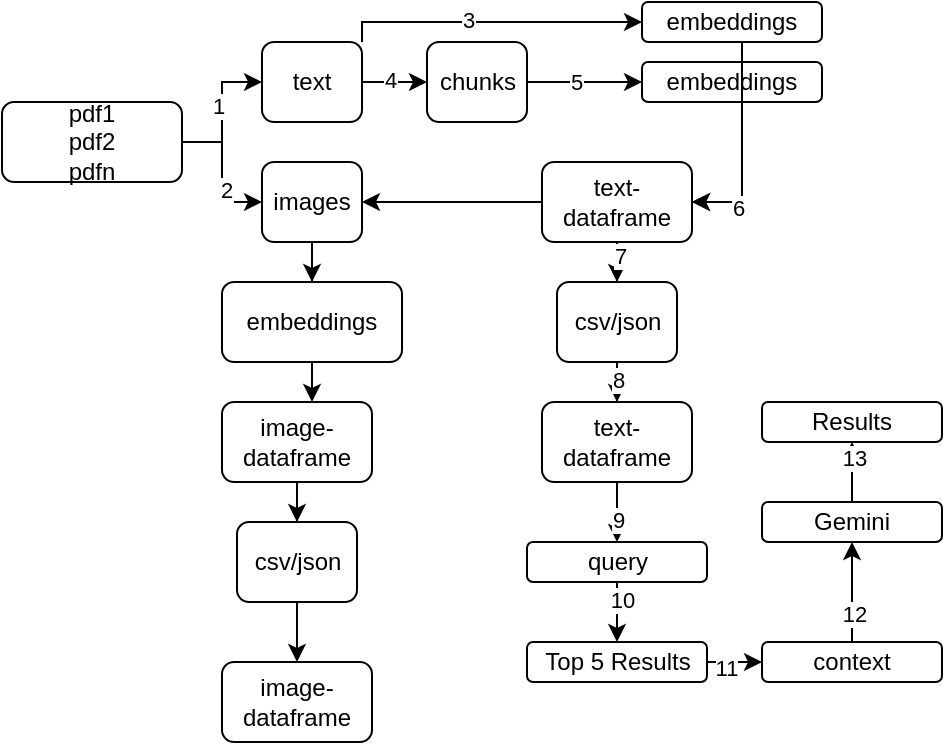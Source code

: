 <mxfile version="24.7.16">
  <diagram name="Page-1" id="ObgT2ZF8Fu4IhIPiKcPX">
    <mxGraphModel dx="1207" dy="604" grid="1" gridSize="10" guides="1" tooltips="1" connect="1" arrows="1" fold="1" page="1" pageScale="1" pageWidth="850" pageHeight="1100" math="0" shadow="0">
      <root>
        <mxCell id="0" />
        <mxCell id="1" parent="0" />
        <mxCell id="4ZLISyneE1_8i2KJAUeh-17" value="" style="edgeStyle=orthogonalEdgeStyle;rounded=0;orthogonalLoop=1;jettySize=auto;html=1;" edge="1" parent="1" source="4ZLISyneE1_8i2KJAUeh-2" target="4ZLISyneE1_8i2KJAUeh-3">
          <mxGeometry relative="1" as="geometry" />
        </mxCell>
        <mxCell id="4ZLISyneE1_8i2KJAUeh-47" value="1" style="edgeLabel;html=1;align=center;verticalAlign=middle;resizable=0;points=[];" vertex="1" connectable="0" parent="4ZLISyneE1_8i2KJAUeh-17">
          <mxGeometry x="0.095" y="2" relative="1" as="geometry">
            <mxPoint as="offset" />
          </mxGeometry>
        </mxCell>
        <mxCell id="4ZLISyneE1_8i2KJAUeh-19" value="" style="edgeStyle=orthogonalEdgeStyle;rounded=0;orthogonalLoop=1;jettySize=auto;html=1;" edge="1" parent="1" source="4ZLISyneE1_8i2KJAUeh-2" target="4ZLISyneE1_8i2KJAUeh-4">
          <mxGeometry relative="1" as="geometry" />
        </mxCell>
        <mxCell id="4ZLISyneE1_8i2KJAUeh-48" value="2" style="edgeLabel;html=1;align=center;verticalAlign=middle;resizable=0;points=[];" vertex="1" connectable="0" parent="4ZLISyneE1_8i2KJAUeh-19">
          <mxGeometry x="0.248" y="2" relative="1" as="geometry">
            <mxPoint as="offset" />
          </mxGeometry>
        </mxCell>
        <mxCell id="4ZLISyneE1_8i2KJAUeh-2" value="&lt;div&gt;pdf1&lt;/div&gt;&lt;div&gt;pdf2&lt;/div&gt;&lt;div&gt;pdfn&lt;/div&gt;" style="rounded=1;whiteSpace=wrap;html=1;" vertex="1" parent="1">
          <mxGeometry x="30" y="180" width="90" height="40" as="geometry" />
        </mxCell>
        <mxCell id="4ZLISyneE1_8i2KJAUeh-18" value="" style="edgeStyle=orthogonalEdgeStyle;rounded=0;orthogonalLoop=1;jettySize=auto;html=1;" edge="1" parent="1" source="4ZLISyneE1_8i2KJAUeh-3" target="4ZLISyneE1_8i2KJAUeh-5">
          <mxGeometry relative="1" as="geometry" />
        </mxCell>
        <mxCell id="4ZLISyneE1_8i2KJAUeh-52" value="4" style="edgeLabel;html=1;align=center;verticalAlign=middle;resizable=0;points=[];" vertex="1" connectable="0" parent="4ZLISyneE1_8i2KJAUeh-18">
          <mxGeometry x="0.207" y="1" relative="1" as="geometry">
            <mxPoint as="offset" />
          </mxGeometry>
        </mxCell>
        <mxCell id="4ZLISyneE1_8i2KJAUeh-26" style="edgeStyle=orthogonalEdgeStyle;rounded=0;orthogonalLoop=1;jettySize=auto;html=1;entryX=0;entryY=0.5;entryDx=0;entryDy=0;" edge="1" parent="1" source="4ZLISyneE1_8i2KJAUeh-3" target="4ZLISyneE1_8i2KJAUeh-25">
          <mxGeometry relative="1" as="geometry">
            <Array as="points">
              <mxPoint x="210" y="140" />
            </Array>
          </mxGeometry>
        </mxCell>
        <mxCell id="4ZLISyneE1_8i2KJAUeh-49" value="3" style="edgeLabel;html=1;align=center;verticalAlign=middle;resizable=0;points=[];" vertex="1" connectable="0" parent="4ZLISyneE1_8i2KJAUeh-26">
          <mxGeometry x="-0.167" y="1" relative="1" as="geometry">
            <mxPoint as="offset" />
          </mxGeometry>
        </mxCell>
        <mxCell id="4ZLISyneE1_8i2KJAUeh-3" value="&lt;div&gt;text&lt;/div&gt;" style="rounded=1;whiteSpace=wrap;html=1;" vertex="1" parent="1">
          <mxGeometry x="160" y="150" width="50" height="40" as="geometry" />
        </mxCell>
        <mxCell id="4ZLISyneE1_8i2KJAUeh-24" value="" style="edgeStyle=orthogonalEdgeStyle;rounded=0;orthogonalLoop=1;jettySize=auto;html=1;" edge="1" parent="1" source="4ZLISyneE1_8i2KJAUeh-4" target="4ZLISyneE1_8i2KJAUeh-23">
          <mxGeometry relative="1" as="geometry" />
        </mxCell>
        <mxCell id="4ZLISyneE1_8i2KJAUeh-4" value="&lt;div&gt;&lt;span style=&quot;background-color: initial;&quot;&gt;images&lt;/span&gt;&lt;br&gt;&lt;/div&gt;" style="rounded=1;whiteSpace=wrap;html=1;" vertex="1" parent="1">
          <mxGeometry x="160" y="210" width="50" height="40" as="geometry" />
        </mxCell>
        <mxCell id="4ZLISyneE1_8i2KJAUeh-20" value="" style="edgeStyle=orthogonalEdgeStyle;rounded=0;orthogonalLoop=1;jettySize=auto;html=1;" edge="1" parent="1" source="4ZLISyneE1_8i2KJAUeh-5" target="4ZLISyneE1_8i2KJAUeh-6">
          <mxGeometry relative="1" as="geometry" />
        </mxCell>
        <mxCell id="4ZLISyneE1_8i2KJAUeh-53" value="5" style="edgeLabel;html=1;align=center;verticalAlign=middle;resizable=0;points=[];" vertex="1" connectable="0" parent="4ZLISyneE1_8i2KJAUeh-20">
          <mxGeometry x="-0.159" relative="1" as="geometry">
            <mxPoint as="offset" />
          </mxGeometry>
        </mxCell>
        <mxCell id="4ZLISyneE1_8i2KJAUeh-5" value="&lt;div&gt;chunks&lt;/div&gt;" style="rounded=1;whiteSpace=wrap;html=1;" vertex="1" parent="1">
          <mxGeometry x="242.5" y="150" width="50" height="40" as="geometry" />
        </mxCell>
        <mxCell id="4ZLISyneE1_8i2KJAUeh-28" style="edgeStyle=orthogonalEdgeStyle;rounded=0;orthogonalLoop=1;jettySize=auto;html=1;exitX=1;exitY=0.5;exitDx=0;exitDy=0;" edge="1" parent="1" source="4ZLISyneE1_8i2KJAUeh-6" target="4ZLISyneE1_8i2KJAUeh-10">
          <mxGeometry relative="1" as="geometry">
            <Array as="points">
              <mxPoint x="400" y="170" />
              <mxPoint x="400" y="230" />
            </Array>
          </mxGeometry>
        </mxCell>
        <mxCell id="4ZLISyneE1_8i2KJAUeh-6" value="&lt;div&gt;&lt;span style=&quot;background-color: initial;&quot;&gt;embeddings&lt;/span&gt;&lt;/div&gt;" style="rounded=1;whiteSpace=wrap;html=1;" vertex="1" parent="1">
          <mxGeometry x="350" y="160" width="90" height="20" as="geometry" />
        </mxCell>
        <mxCell id="4ZLISyneE1_8i2KJAUeh-36" value="" style="edgeStyle=orthogonalEdgeStyle;rounded=0;orthogonalLoop=1;jettySize=auto;html=1;" edge="1" parent="1" source="4ZLISyneE1_8i2KJAUeh-8" target="4ZLISyneE1_8i2KJAUeh-35">
          <mxGeometry relative="1" as="geometry" />
        </mxCell>
        <mxCell id="4ZLISyneE1_8i2KJAUeh-56" value="8" style="edgeLabel;html=1;align=center;verticalAlign=middle;resizable=0;points=[];" vertex="1" connectable="0" parent="4ZLISyneE1_8i2KJAUeh-36">
          <mxGeometry x="0.622" relative="1" as="geometry">
            <mxPoint as="offset" />
          </mxGeometry>
        </mxCell>
        <mxCell id="4ZLISyneE1_8i2KJAUeh-8" value="&lt;div&gt;&lt;span style=&quot;background-color: initial;&quot;&gt;csv/json&lt;/span&gt;&lt;/div&gt;" style="rounded=1;whiteSpace=wrap;html=1;" vertex="1" parent="1">
          <mxGeometry x="307.5" y="270" width="60" height="40" as="geometry" />
        </mxCell>
        <mxCell id="4ZLISyneE1_8i2KJAUeh-34" value="" style="edgeStyle=orthogonalEdgeStyle;rounded=0;orthogonalLoop=1;jettySize=auto;html=1;" edge="1" parent="1" source="4ZLISyneE1_8i2KJAUeh-9" target="4ZLISyneE1_8i2KJAUeh-33">
          <mxGeometry relative="1" as="geometry" />
        </mxCell>
        <mxCell id="4ZLISyneE1_8i2KJAUeh-9" value="image-dataframe" style="rounded=1;whiteSpace=wrap;html=1;" vertex="1" parent="1">
          <mxGeometry x="140" y="330" width="75" height="40" as="geometry" />
        </mxCell>
        <mxCell id="4ZLISyneE1_8i2KJAUeh-32" value="" style="edgeStyle=orthogonalEdgeStyle;rounded=0;orthogonalLoop=1;jettySize=auto;html=1;" edge="1" parent="1" source="4ZLISyneE1_8i2KJAUeh-10" target="4ZLISyneE1_8i2KJAUeh-8">
          <mxGeometry relative="1" as="geometry" />
        </mxCell>
        <mxCell id="4ZLISyneE1_8i2KJAUeh-55" value="7" style="edgeLabel;html=1;align=center;verticalAlign=middle;resizable=0;points=[];" vertex="1" connectable="0" parent="4ZLISyneE1_8i2KJAUeh-32">
          <mxGeometry x="0.556" y="1" relative="1" as="geometry">
            <mxPoint as="offset" />
          </mxGeometry>
        </mxCell>
        <mxCell id="4ZLISyneE1_8i2KJAUeh-50" value="" style="edgeStyle=orthogonalEdgeStyle;rounded=0;orthogonalLoop=1;jettySize=auto;html=1;" edge="1" parent="1" source="4ZLISyneE1_8i2KJAUeh-10" target="4ZLISyneE1_8i2KJAUeh-4">
          <mxGeometry relative="1" as="geometry" />
        </mxCell>
        <mxCell id="4ZLISyneE1_8i2KJAUeh-10" value="text-dataframe" style="rounded=1;whiteSpace=wrap;html=1;" vertex="1" parent="1">
          <mxGeometry x="300" y="210" width="75" height="40" as="geometry" />
        </mxCell>
        <mxCell id="4ZLISyneE1_8i2KJAUeh-44" value="" style="edgeStyle=orthogonalEdgeStyle;rounded=0;orthogonalLoop=1;jettySize=auto;html=1;" edge="1" parent="1" source="4ZLISyneE1_8i2KJAUeh-11" target="4ZLISyneE1_8i2KJAUeh-13">
          <mxGeometry relative="1" as="geometry" />
        </mxCell>
        <mxCell id="4ZLISyneE1_8i2KJAUeh-61" value="12" style="edgeLabel;html=1;align=center;verticalAlign=middle;resizable=0;points=[];" vertex="1" connectable="0" parent="4ZLISyneE1_8i2KJAUeh-44">
          <mxGeometry x="-0.433" y="-1" relative="1" as="geometry">
            <mxPoint as="offset" />
          </mxGeometry>
        </mxCell>
        <mxCell id="4ZLISyneE1_8i2KJAUeh-11" value="context" style="rounded=1;whiteSpace=wrap;html=1;" vertex="1" parent="1">
          <mxGeometry x="410" y="450" width="90" height="20" as="geometry" />
        </mxCell>
        <mxCell id="4ZLISyneE1_8i2KJAUeh-42" value="" style="edgeStyle=orthogonalEdgeStyle;rounded=0;orthogonalLoop=1;jettySize=auto;html=1;" edge="1" parent="1" source="4ZLISyneE1_8i2KJAUeh-12" target="4ZLISyneE1_8i2KJAUeh-40">
          <mxGeometry relative="1" as="geometry" />
        </mxCell>
        <mxCell id="4ZLISyneE1_8i2KJAUeh-58" value="10" style="edgeLabel;html=1;align=center;verticalAlign=middle;resizable=0;points=[];" vertex="1" connectable="0" parent="4ZLISyneE1_8i2KJAUeh-42">
          <mxGeometry x="-0.653" y="2" relative="1" as="geometry">
            <mxPoint as="offset" />
          </mxGeometry>
        </mxCell>
        <mxCell id="4ZLISyneE1_8i2KJAUeh-12" value="query" style="rounded=1;whiteSpace=wrap;html=1;" vertex="1" parent="1">
          <mxGeometry x="292.5" y="400" width="90" height="20" as="geometry" />
        </mxCell>
        <mxCell id="4ZLISyneE1_8i2KJAUeh-45" value="" style="edgeStyle=orthogonalEdgeStyle;rounded=0;orthogonalLoop=1;jettySize=auto;html=1;" edge="1" parent="1" source="4ZLISyneE1_8i2KJAUeh-13" target="4ZLISyneE1_8i2KJAUeh-15">
          <mxGeometry relative="1" as="geometry" />
        </mxCell>
        <mxCell id="4ZLISyneE1_8i2KJAUeh-62" value="13" style="edgeLabel;html=1;align=center;verticalAlign=middle;resizable=0;points=[];" vertex="1" connectable="0" parent="4ZLISyneE1_8i2KJAUeh-45">
          <mxGeometry x="0.678" y="-1" relative="1" as="geometry">
            <mxPoint as="offset" />
          </mxGeometry>
        </mxCell>
        <mxCell id="4ZLISyneE1_8i2KJAUeh-13" value="Gemini" style="rounded=1;whiteSpace=wrap;html=1;" vertex="1" parent="1">
          <mxGeometry x="410" y="380" width="90" height="20" as="geometry" />
        </mxCell>
        <mxCell id="4ZLISyneE1_8i2KJAUeh-15" value="Results" style="rounded=1;whiteSpace=wrap;html=1;" vertex="1" parent="1">
          <mxGeometry x="410" y="330" width="90" height="20" as="geometry" />
        </mxCell>
        <mxCell id="4ZLISyneE1_8i2KJAUeh-31" value="" style="edgeStyle=orthogonalEdgeStyle;rounded=0;orthogonalLoop=1;jettySize=auto;html=1;" edge="1" parent="1" source="4ZLISyneE1_8i2KJAUeh-23" target="4ZLISyneE1_8i2KJAUeh-9">
          <mxGeometry relative="1" as="geometry">
            <Array as="points">
              <mxPoint x="180" y="330" />
              <mxPoint x="180" y="330" />
            </Array>
          </mxGeometry>
        </mxCell>
        <mxCell id="4ZLISyneE1_8i2KJAUeh-23" value="&lt;div&gt;&lt;span style=&quot;background-color: initial;&quot;&gt;embeddings&lt;/span&gt;&lt;/div&gt;" style="rounded=1;whiteSpace=wrap;html=1;" vertex="1" parent="1">
          <mxGeometry x="140" y="270" width="90" height="40" as="geometry" />
        </mxCell>
        <mxCell id="4ZLISyneE1_8i2KJAUeh-27" style="edgeStyle=orthogonalEdgeStyle;rounded=0;orthogonalLoop=1;jettySize=auto;html=1;exitX=1;exitY=0.5;exitDx=0;exitDy=0;" edge="1" parent="1" source="4ZLISyneE1_8i2KJAUeh-25" target="4ZLISyneE1_8i2KJAUeh-10">
          <mxGeometry relative="1" as="geometry">
            <Array as="points">
              <mxPoint x="400" y="140" />
              <mxPoint x="400" y="230" />
            </Array>
          </mxGeometry>
        </mxCell>
        <mxCell id="4ZLISyneE1_8i2KJAUeh-54" value="6" style="edgeLabel;html=1;align=center;verticalAlign=middle;resizable=0;points=[];" vertex="1" connectable="0" parent="4ZLISyneE1_8i2KJAUeh-27">
          <mxGeometry x="0.703" y="3" relative="1" as="geometry">
            <mxPoint as="offset" />
          </mxGeometry>
        </mxCell>
        <mxCell id="4ZLISyneE1_8i2KJAUeh-25" value="&lt;div&gt;&lt;span style=&quot;background-color: initial;&quot;&gt;embeddings&lt;/span&gt;&lt;/div&gt;" style="rounded=1;whiteSpace=wrap;html=1;" vertex="1" parent="1">
          <mxGeometry x="350" y="130" width="90" height="20" as="geometry" />
        </mxCell>
        <mxCell id="4ZLISyneE1_8i2KJAUeh-38" value="" style="edgeStyle=orthogonalEdgeStyle;rounded=0;orthogonalLoop=1;jettySize=auto;html=1;" edge="1" parent="1" source="4ZLISyneE1_8i2KJAUeh-33" target="4ZLISyneE1_8i2KJAUeh-37">
          <mxGeometry relative="1" as="geometry" />
        </mxCell>
        <mxCell id="4ZLISyneE1_8i2KJAUeh-33" value="&lt;div&gt;&lt;span style=&quot;background-color: initial;&quot;&gt;csv/json&lt;/span&gt;&lt;/div&gt;" style="rounded=1;whiteSpace=wrap;html=1;" vertex="1" parent="1">
          <mxGeometry x="147.5" y="390" width="60" height="40" as="geometry" />
        </mxCell>
        <mxCell id="4ZLISyneE1_8i2KJAUeh-39" value="" style="edgeStyle=orthogonalEdgeStyle;rounded=0;orthogonalLoop=1;jettySize=auto;html=1;" edge="1" parent="1" source="4ZLISyneE1_8i2KJAUeh-35" target="4ZLISyneE1_8i2KJAUeh-12">
          <mxGeometry relative="1" as="geometry" />
        </mxCell>
        <mxCell id="4ZLISyneE1_8i2KJAUeh-57" value="9" style="edgeLabel;html=1;align=center;verticalAlign=middle;resizable=0;points=[];" vertex="1" connectable="0" parent="4ZLISyneE1_8i2KJAUeh-39">
          <mxGeometry x="0.556" relative="1" as="geometry">
            <mxPoint as="offset" />
          </mxGeometry>
        </mxCell>
        <mxCell id="4ZLISyneE1_8i2KJAUeh-35" value="text-dataframe" style="rounded=1;whiteSpace=wrap;html=1;" vertex="1" parent="1">
          <mxGeometry x="300" y="330" width="75" height="40" as="geometry" />
        </mxCell>
        <mxCell id="4ZLISyneE1_8i2KJAUeh-37" value="image-dataframe" style="rounded=1;whiteSpace=wrap;html=1;" vertex="1" parent="1">
          <mxGeometry x="140" y="460" width="75" height="40" as="geometry" />
        </mxCell>
        <mxCell id="4ZLISyneE1_8i2KJAUeh-43" value="" style="edgeStyle=orthogonalEdgeStyle;rounded=0;orthogonalLoop=1;jettySize=auto;html=1;" edge="1" parent="1" source="4ZLISyneE1_8i2KJAUeh-40" target="4ZLISyneE1_8i2KJAUeh-11">
          <mxGeometry relative="1" as="geometry" />
        </mxCell>
        <mxCell id="4ZLISyneE1_8i2KJAUeh-60" value="11" style="edgeLabel;html=1;align=center;verticalAlign=middle;resizable=0;points=[];" vertex="1" connectable="0" parent="4ZLISyneE1_8i2KJAUeh-43">
          <mxGeometry x="0.302" y="-3" relative="1" as="geometry">
            <mxPoint as="offset" />
          </mxGeometry>
        </mxCell>
        <mxCell id="4ZLISyneE1_8i2KJAUeh-40" value="Top 5 Results" style="rounded=1;whiteSpace=wrap;html=1;" vertex="1" parent="1">
          <mxGeometry x="292.5" y="450" width="90" height="20" as="geometry" />
        </mxCell>
      </root>
    </mxGraphModel>
  </diagram>
</mxfile>

